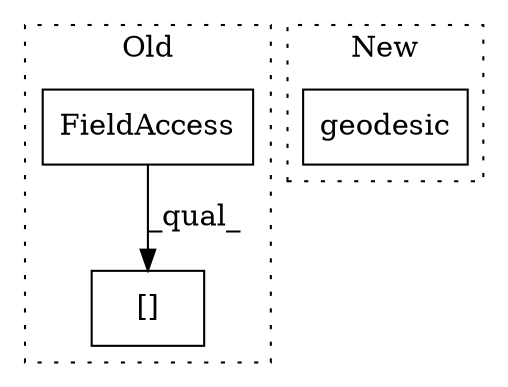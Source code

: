 digraph G {
subgraph cluster0 {
1 [label="[]" a="2" s="1994,2002" l="7,1" shape="box"];
3 [label="FieldAccess" a="22" s="1994" l="6" shape="box"];
label = "Old";
style="dotted";
}
subgraph cluster1 {
2 [label="geodesic" a="32" s="859,873" l="9,1" shape="box"];
label = "New";
style="dotted";
}
3 -> 1 [label="_qual_"];
}